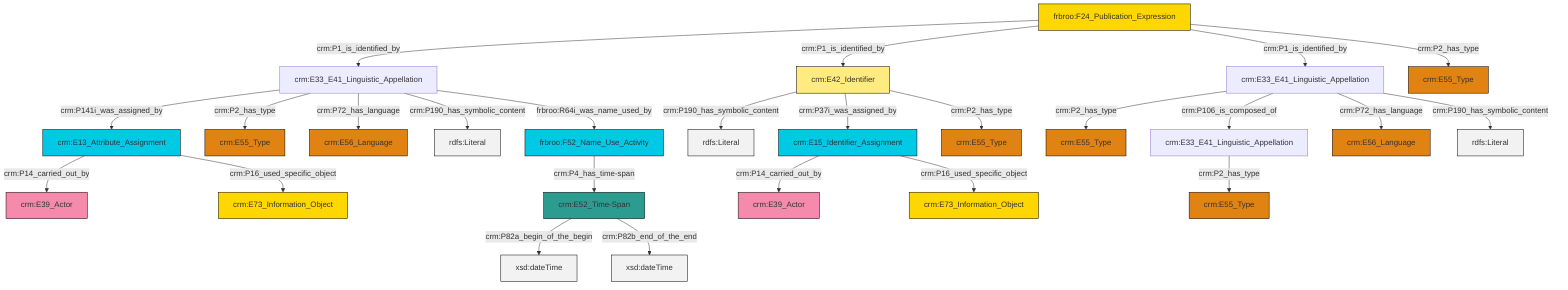 graph TD
classDef Literal fill:#f2f2f2,stroke:#000000;
classDef CRM_Entity fill:#FFFFFF,stroke:#000000;
classDef Temporal_Entity fill:#00C9E6, stroke:#000000;
classDef Type fill:#E18312, stroke:#000000;
classDef Time-Span fill:#2C9C91, stroke:#000000;
classDef Appellation fill:#FFEB7F, stroke:#000000;
classDef Place fill:#008836, stroke:#000000;
classDef Persistent_Item fill:#B266B2, stroke:#000000;
classDef Conceptual_Object fill:#FFD700, stroke:#000000;
classDef Physical_Thing fill:#D2B48C, stroke:#000000;
classDef Actor fill:#f58aad, stroke:#000000;
classDef PC_Classes fill:#4ce600, stroke:#000000;
classDef Multi fill:#cccccc,stroke:#000000;

4["crm:E42_Identifier"]:::Appellation -->|crm:P190_has_symbolic_content| 5[rdfs:Literal]:::Literal
6["crm:E33_E41_Linguistic_Appellation"]:::Default -->|crm:P2_has_type| 7["crm:E55_Type"]:::Type
0["frbroo:F24_Publication_Expression"]:::Conceptual_Object -->|crm:P1_is_identified_by| 8["crm:E33_E41_Linguistic_Appellation"]:::Default
12["crm:E13_Attribute_Assignment"]:::Temporal_Entity -->|crm:P14_carried_out_by| 13["crm:E39_Actor"]:::Actor
17["crm:E52_Time-Span"]:::Time-Span -->|crm:P82a_begin_of_the_begin| 18[xsd:dateTime]:::Literal
0["frbroo:F24_Publication_Expression"]:::Conceptual_Object -->|crm:P1_is_identified_by| 4["crm:E42_Identifier"]:::Appellation
17["crm:E52_Time-Span"]:::Time-Span -->|crm:P82b_end_of_the_end| 20[xsd:dateTime]:::Literal
0["frbroo:F24_Publication_Expression"]:::Conceptual_Object -->|crm:P1_is_identified_by| 6["crm:E33_E41_Linguistic_Appellation"]:::Default
2["crm:E15_Identifier_Assignment"]:::Temporal_Entity -->|crm:P14_carried_out_by| 21["crm:E39_Actor"]:::Actor
4["crm:E42_Identifier"]:::Appellation -->|crm:P37i_was_assigned_by| 2["crm:E15_Identifier_Assignment"]:::Temporal_Entity
2["crm:E15_Identifier_Assignment"]:::Temporal_Entity -->|crm:P16_used_specific_object| 24["crm:E73_Information_Object"]:::Conceptual_Object
6["crm:E33_E41_Linguistic_Appellation"]:::Default -->|crm:P106_is_composed_of| 22["crm:E33_E41_Linguistic_Appellation"]:::Default
6["crm:E33_E41_Linguistic_Appellation"]:::Default -->|crm:P72_has_language| 29["crm:E56_Language"]:::Type
22["crm:E33_E41_Linguistic_Appellation"]:::Default -->|crm:P2_has_type| 32["crm:E55_Type"]:::Type
8["crm:E33_E41_Linguistic_Appellation"]:::Default -->|crm:P141i_was_assigned_by| 12["crm:E13_Attribute_Assignment"]:::Temporal_Entity
8["crm:E33_E41_Linguistic_Appellation"]:::Default -->|crm:P2_has_type| 26["crm:E55_Type"]:::Type
8["crm:E33_E41_Linguistic_Appellation"]:::Default -->|crm:P72_has_language| 33["crm:E56_Language"]:::Type
12["crm:E13_Attribute_Assignment"]:::Temporal_Entity -->|crm:P16_used_specific_object| 35["crm:E73_Information_Object"]:::Conceptual_Object
8["crm:E33_E41_Linguistic_Appellation"]:::Default -->|crm:P190_has_symbolic_content| 36[rdfs:Literal]:::Literal
0["frbroo:F24_Publication_Expression"]:::Conceptual_Object -->|crm:P2_has_type| 37["crm:E55_Type"]:::Type
15["frbroo:F52_Name_Use_Activity"]:::Temporal_Entity -->|crm:P4_has_time-span| 17["crm:E52_Time-Span"]:::Time-Span
8["crm:E33_E41_Linguistic_Appellation"]:::Default -->|frbroo:R64i_was_name_used_by| 15["frbroo:F52_Name_Use_Activity"]:::Temporal_Entity
6["crm:E33_E41_Linguistic_Appellation"]:::Default -->|crm:P190_has_symbolic_content| 43[rdfs:Literal]:::Literal
4["crm:E42_Identifier"]:::Appellation -->|crm:P2_has_type| 9["crm:E55_Type"]:::Type